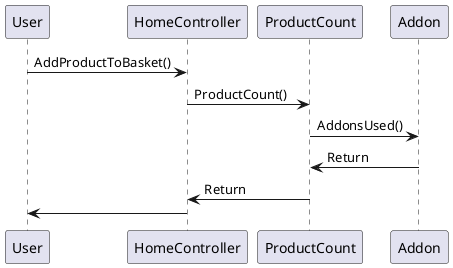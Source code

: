 @startuml
'https://plantuml.com/sequence-diagram


User -> HomeController : AddProductToBasket()
HomeController -> ProductCount : ProductCount()
ProductCount -> Addon : AddonsUsed()

ProductCount <- Addon : Return
HomeController <- ProductCount : Return
User <- HomeController
@enduml